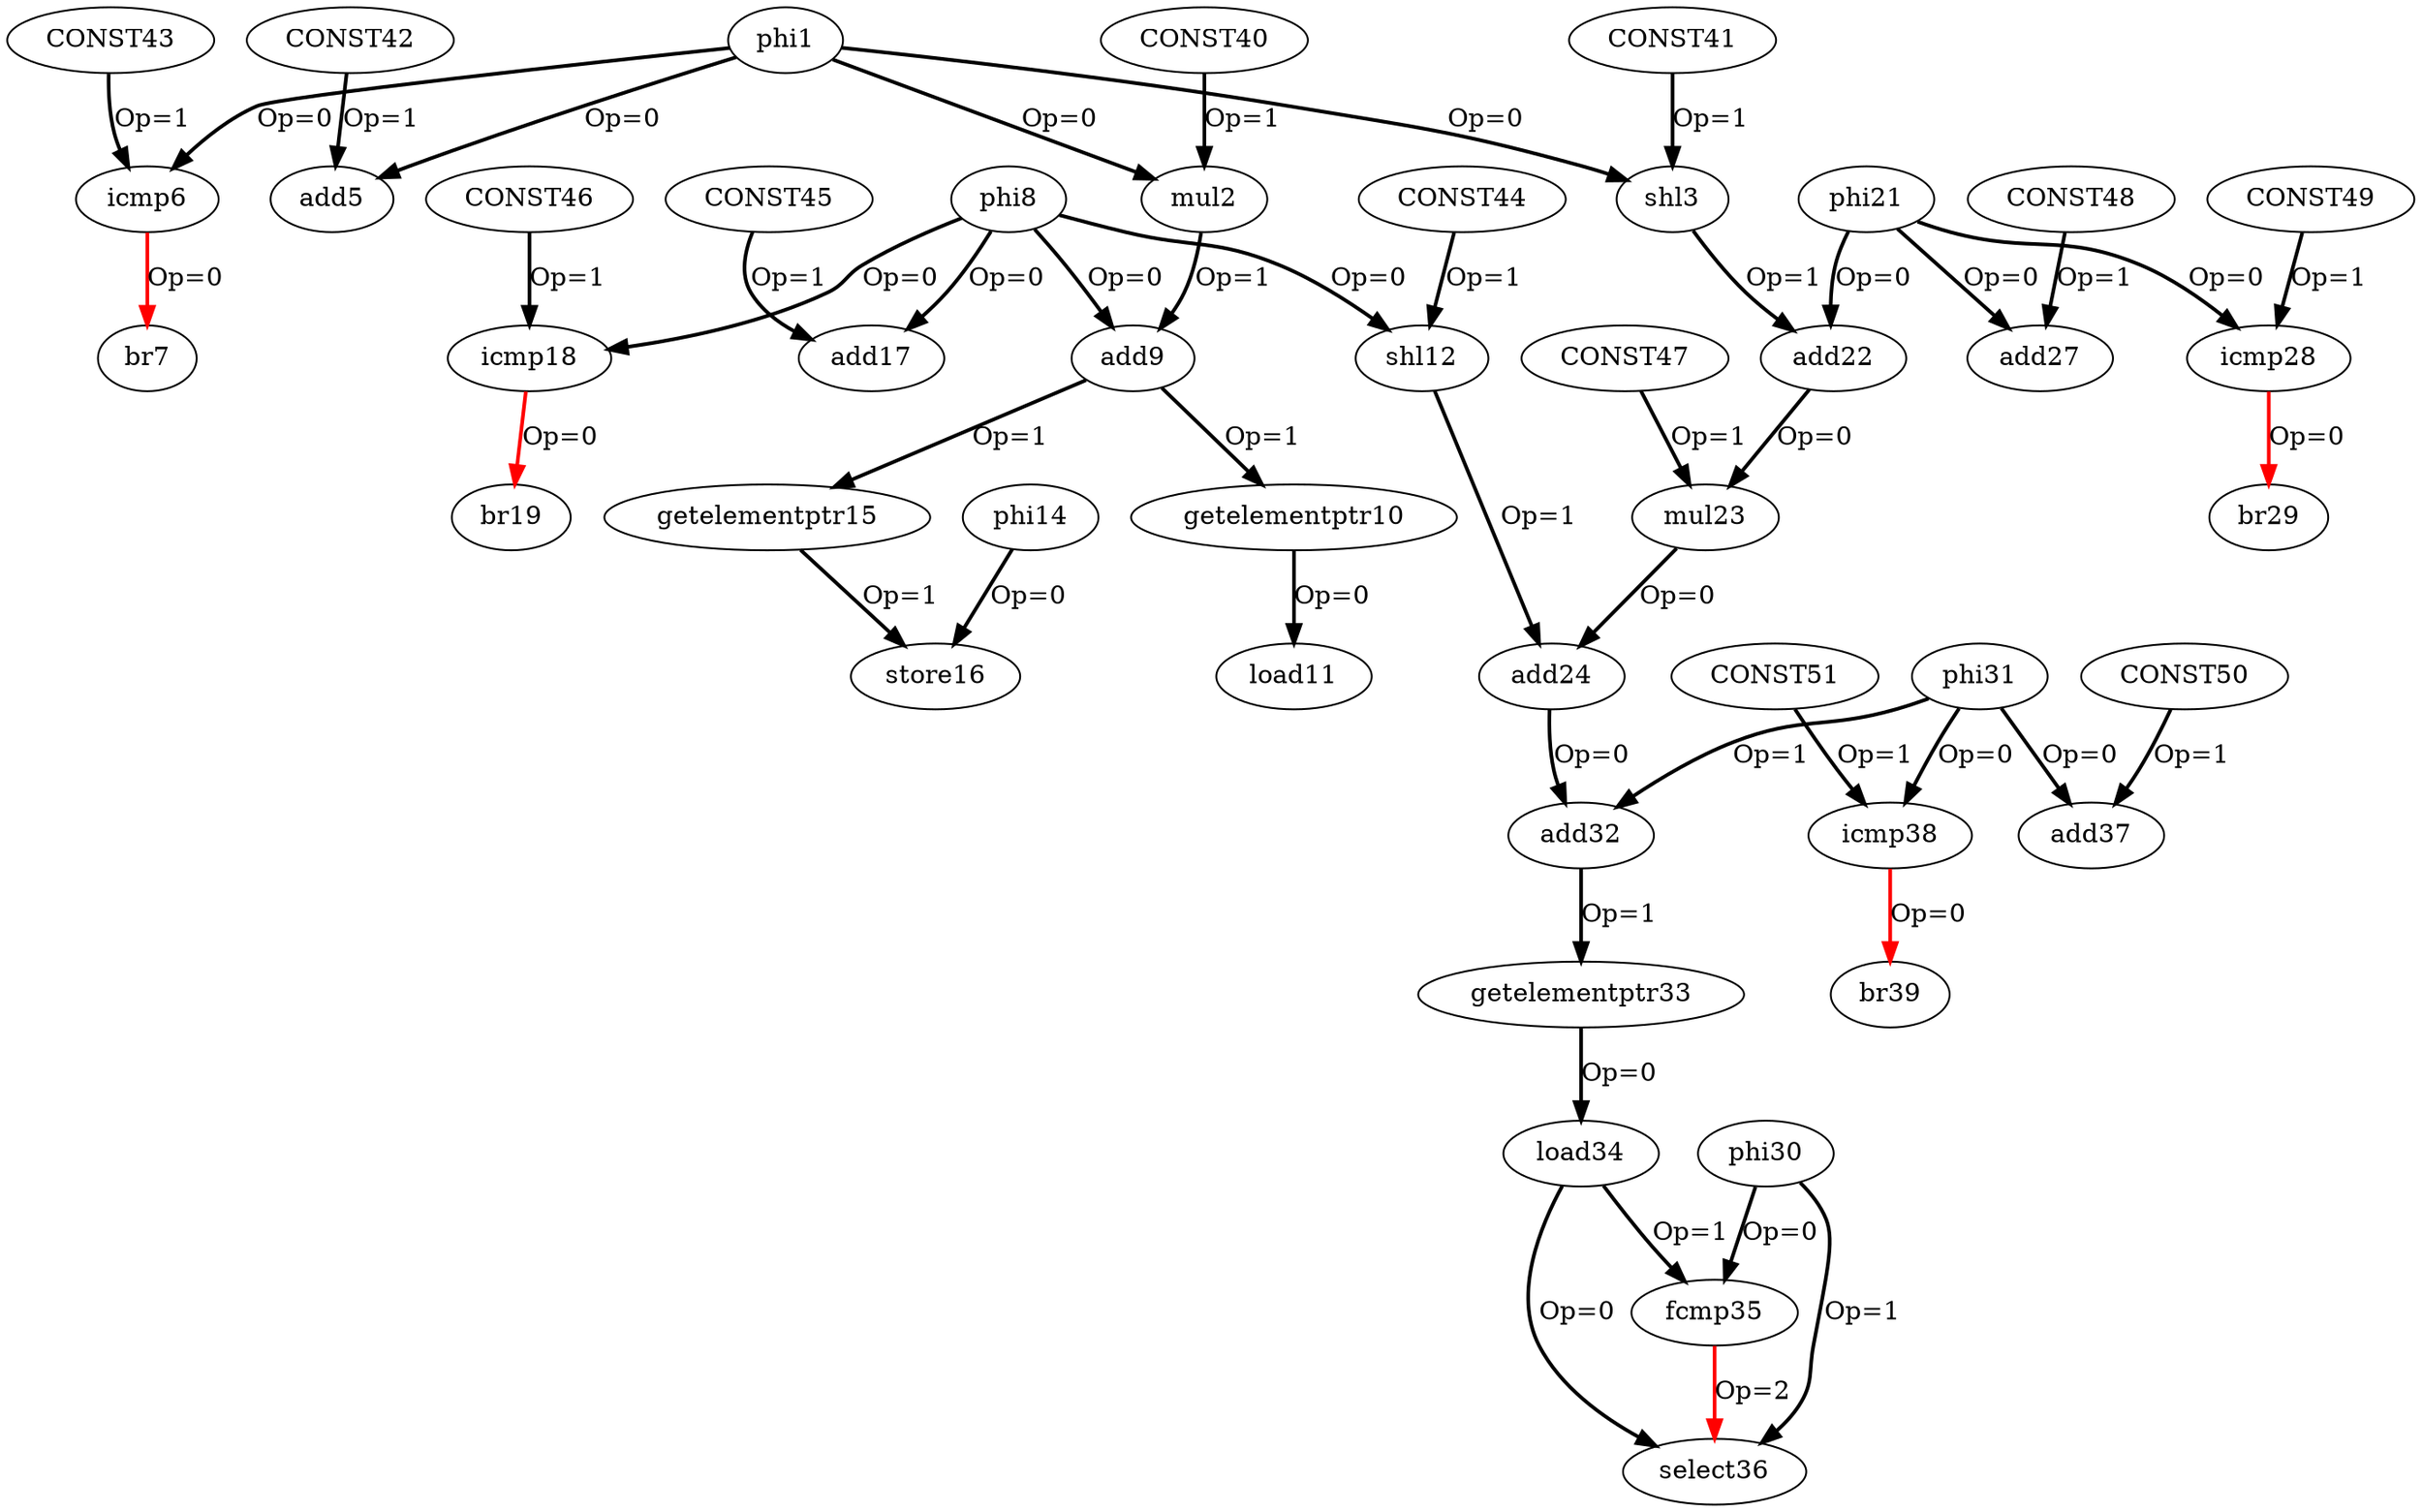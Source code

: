 digraph G {
subgraph cluster_3{
style = "dashed";
label = "level3";
subgraph cluster_2{
style = "dashed";
label = "level2";
subgraph cluster_1{
style = "dashed";
label = "level1";
subgraph cluster_0{
style = "dashed";
label = "level0";
}
}
}
}
phi1 -> icmp6[color = black, style = bold, label = "Op=0"];
phi1 -> add5[color = black, style = bold, label = "Op=0"];
phi1 -> shl3[color = black, style = bold, label = "Op=0"];
phi1 -> mul2[color = black, style = bold, label = "Op=0"];
CONST40 -> mul2[color = black, style = bold, label = "Op=1"];
mul2 -> add9[color = black, style = bold, label = "Op=1"];
CONST41 -> shl3[color = black, style = bold, label = "Op=1"];
shl3 -> add22[color = black, style = bold, label = "Op=1"];
CONST42 -> add5[color = black, style = bold, label = "Op=1"];
CONST43 -> icmp6[color = black, style = bold, label = "Op=1"];
icmp6 -> br7[color = red, style = bold, label = "Op=0"];
phi8 -> icmp18[color = black, style = bold, label = "Op=0"];
phi8 -> add17[color = black, style = bold, label = "Op=0"];
phi8 -> shl12[color = black, style = bold, label = "Op=0"];
phi8 -> add9[color = black, style = bold, label = "Op=0"];
add9 -> getelementptr15[color = black, style = bold, label = "Op=1"];
add9 -> getelementptr10[color = black, style = bold, label = "Op=1"];
getelementptr10 -> load11[color = black, style = bold, label = "Op=0"];
CONST44 -> shl12[color = black, style = bold, label = "Op=1"];
shl12 -> add24[color = black, style = bold, label = "Op=1"];
phi14 -> store16[color = black, style = bold, label = "Op=0"];
getelementptr15 -> store16[color = black, style = bold, label = "Op=1"];
CONST45 -> add17[color = black, style = bold, label = "Op=1"];
CONST46 -> icmp18[color = black, style = bold, label = "Op=1"];
icmp18 -> br19[color = red, style = bold, label = "Op=0"];
phi21 -> icmp28[color = black, style = bold, label = "Op=0"];
phi21 -> add27[color = black, style = bold, label = "Op=0"];
phi21 -> add22[color = black, style = bold, label = "Op=0"];
add22 -> mul23[color = black, style = bold, label = "Op=0"];
CONST47 -> mul23[color = black, style = bold, label = "Op=1"];
mul23 -> add24[color = black, style = bold, label = "Op=0"];
add24 -> add32[color = black, style = bold, label = "Op=0"];
CONST48 -> add27[color = black, style = bold, label = "Op=1"];
CONST49 -> icmp28[color = black, style = bold, label = "Op=1"];
icmp28 -> br29[color = red, style = bold, label = "Op=0"];
phi30 -> select36[color = black, style = bold, label = "Op=1"];
phi30 -> fcmp35[color = black, style = bold, label = "Op=0"];
phi31 -> icmp38[color = black, style = bold, label = "Op=0"];
phi31 -> add37[color = black, style = bold, label = "Op=0"];
phi31 -> add32[color = black, style = bold, label = "Op=1"];
add32 -> getelementptr33[color = black, style = bold, label = "Op=1"];
getelementptr33 -> load34[color = black, style = bold, label = "Op=0"];
load34 -> select36[color = black, style = bold, label = "Op=0"];
load34 -> fcmp35[color = black, style = bold, label = "Op=1"];
fcmp35 -> select36[color = red, style = bold, label = "Op=2"];
CONST50 -> add37[color = black, style = bold, label = "Op=1"];
CONST51 -> icmp38[color = black, style = bold, label = "Op=1"];
icmp38 -> br39[color = red, style = bold, label = "Op=0"];
}
